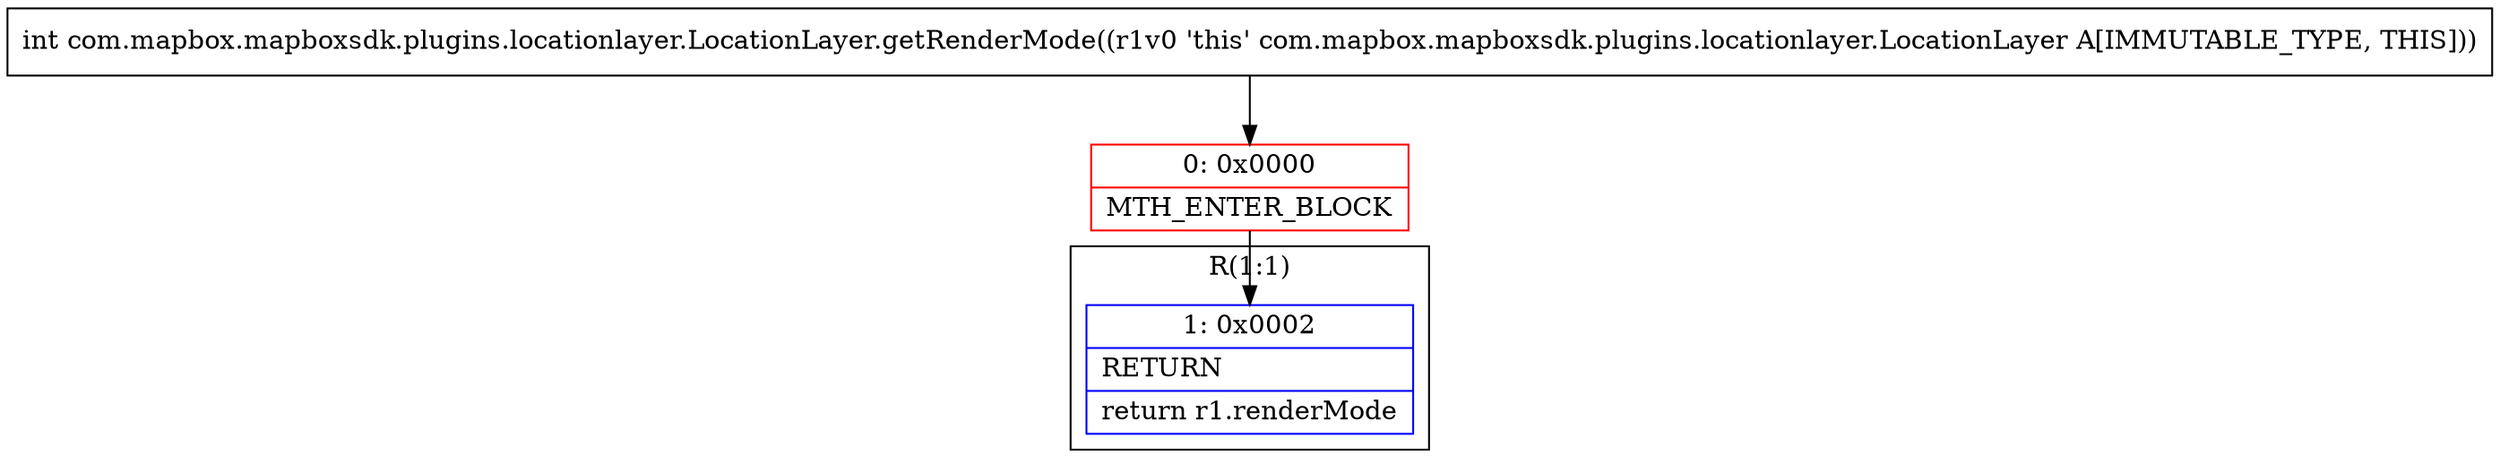 digraph "CFG forcom.mapbox.mapboxsdk.plugins.locationlayer.LocationLayer.getRenderMode()I" {
subgraph cluster_Region_534271370 {
label = "R(1:1)";
node [shape=record,color=blue];
Node_1 [shape=record,label="{1\:\ 0x0002|RETURN\l|return r1.renderMode\l}"];
}
Node_0 [shape=record,color=red,label="{0\:\ 0x0000|MTH_ENTER_BLOCK\l}"];
MethodNode[shape=record,label="{int com.mapbox.mapboxsdk.plugins.locationlayer.LocationLayer.getRenderMode((r1v0 'this' com.mapbox.mapboxsdk.plugins.locationlayer.LocationLayer A[IMMUTABLE_TYPE, THIS])) }"];
MethodNode -> Node_0;
Node_0 -> Node_1;
}

